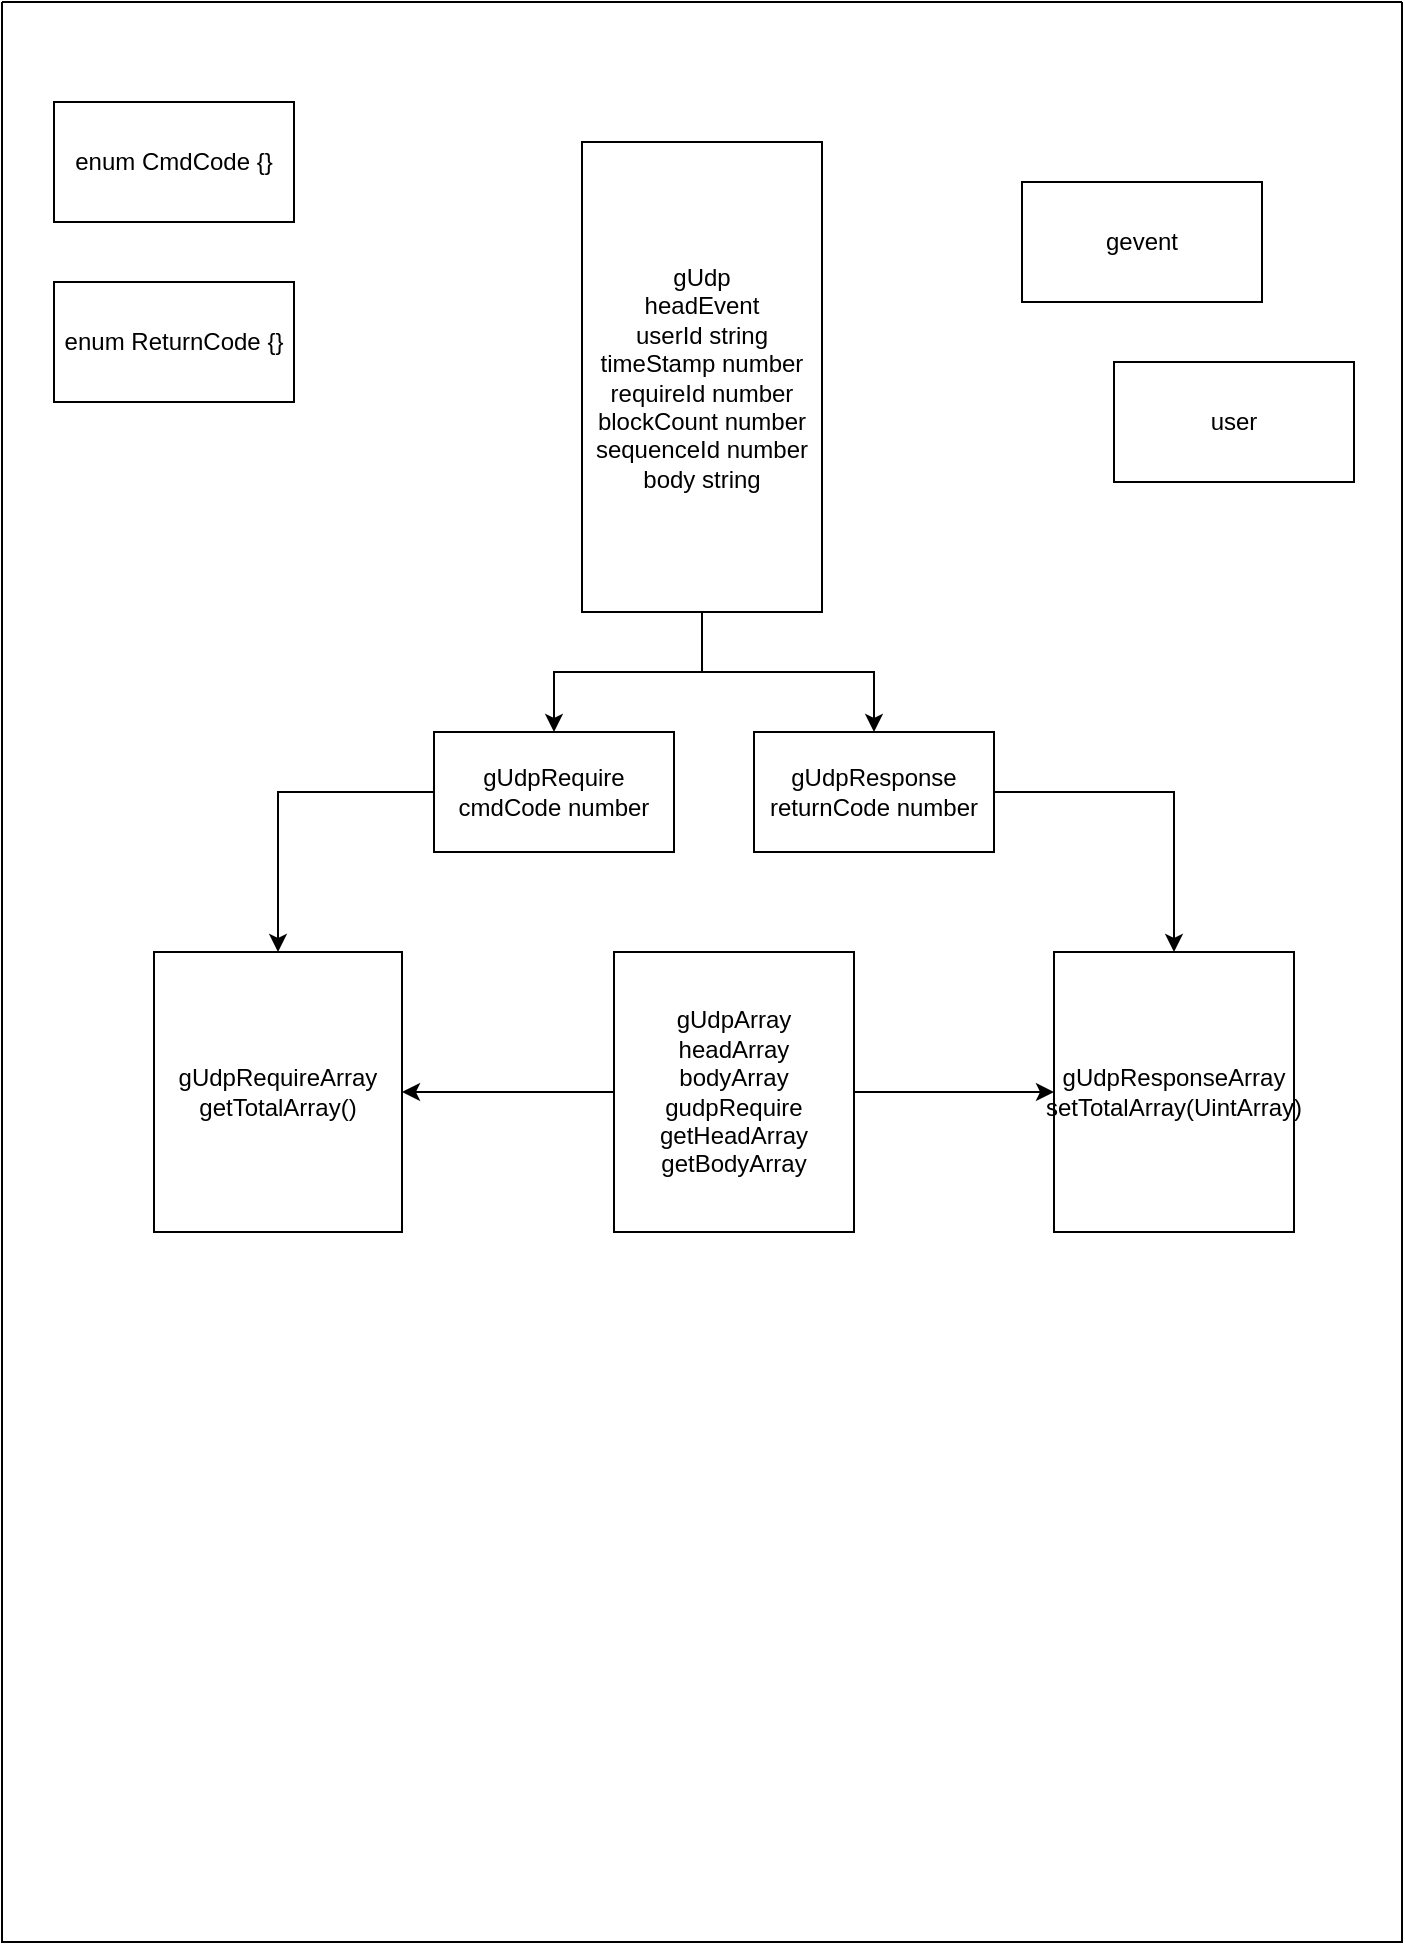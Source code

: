 <mxfile version="15.9.6" type="github">
  <diagram id="N8Edi52NSmTYdyOakT1O" name="Page-1">
    <mxGraphModel dx="1422" dy="754" grid="1" gridSize="10" guides="1" tooltips="1" connect="1" arrows="1" fold="1" page="1" pageScale="1" pageWidth="827" pageHeight="1169" math="0" shadow="0">
      <root>
        <mxCell id="0" />
        <mxCell id="1" parent="0" />
        <mxCell id="S61cnKSq_L1cPFYxwROf-4" value="" style="swimlane;startSize=0;" vertex="1" parent="1">
          <mxGeometry x="64" y="40" width="700" height="970" as="geometry" />
        </mxCell>
        <mxCell id="S61cnKSq_L1cPFYxwROf-8" value="user" style="rounded=0;whiteSpace=wrap;html=1;" vertex="1" parent="S61cnKSq_L1cPFYxwROf-4">
          <mxGeometry x="556" y="180" width="120" height="60" as="geometry" />
        </mxCell>
        <mxCell id="S61cnKSq_L1cPFYxwROf-32" style="edgeStyle=orthogonalEdgeStyle;rounded=0;orthogonalLoop=1;jettySize=auto;html=1;" edge="1" parent="S61cnKSq_L1cPFYxwROf-4" source="S61cnKSq_L1cPFYxwROf-9" target="S61cnKSq_L1cPFYxwROf-31">
          <mxGeometry relative="1" as="geometry" />
        </mxCell>
        <mxCell id="S61cnKSq_L1cPFYxwROf-39" style="edgeStyle=orthogonalEdgeStyle;rounded=0;orthogonalLoop=1;jettySize=auto;html=1;" edge="1" parent="S61cnKSq_L1cPFYxwROf-4" source="S61cnKSq_L1cPFYxwROf-9" target="S61cnKSq_L1cPFYxwROf-36">
          <mxGeometry relative="1" as="geometry" />
        </mxCell>
        <mxCell id="S61cnKSq_L1cPFYxwROf-9" value="gUdpArray&lt;br&gt;headArray&lt;br&gt;bodyArray&lt;br&gt;gudpRequire&lt;br&gt;getHeadArray&lt;br&gt;getBodyArray" style="rounded=0;whiteSpace=wrap;html=1;" vertex="1" parent="S61cnKSq_L1cPFYxwROf-4">
          <mxGeometry x="306" y="475" width="120" height="140" as="geometry" />
        </mxCell>
        <mxCell id="S61cnKSq_L1cPFYxwROf-10" value="gevent" style="rounded=0;whiteSpace=wrap;html=1;" vertex="1" parent="S61cnKSq_L1cPFYxwROf-4">
          <mxGeometry x="510" y="90" width="120" height="60" as="geometry" />
        </mxCell>
        <mxCell id="S61cnKSq_L1cPFYxwROf-34" style="edgeStyle=orthogonalEdgeStyle;rounded=0;orthogonalLoop=1;jettySize=auto;html=1;" edge="1" parent="S61cnKSq_L1cPFYxwROf-4" source="ttSso2FikDegnhqfddx3-4" target="S61cnKSq_L1cPFYxwROf-25">
          <mxGeometry relative="1" as="geometry" />
        </mxCell>
        <mxCell id="S61cnKSq_L1cPFYxwROf-35" style="edgeStyle=orthogonalEdgeStyle;rounded=0;orthogonalLoop=1;jettySize=auto;html=1;" edge="1" parent="S61cnKSq_L1cPFYxwROf-4" source="ttSso2FikDegnhqfddx3-4" target="S61cnKSq_L1cPFYxwROf-27">
          <mxGeometry relative="1" as="geometry" />
        </mxCell>
        <mxCell id="ttSso2FikDegnhqfddx3-4" value="gUdp&lt;br&gt;headEvent&lt;br&gt;userId string&lt;br&gt;timeStamp number&lt;br&gt;requireId number&lt;br&gt;blockCount number&lt;br&gt;sequenceId number&lt;br&gt;body string" style="rounded=0;whiteSpace=wrap;html=1;" parent="S61cnKSq_L1cPFYxwROf-4" vertex="1">
          <mxGeometry x="290" y="70" width="120" height="235" as="geometry" />
        </mxCell>
        <mxCell id="S61cnKSq_L1cPFYxwROf-33" style="edgeStyle=orthogonalEdgeStyle;rounded=0;orthogonalLoop=1;jettySize=auto;html=1;entryX=0.5;entryY=0;entryDx=0;entryDy=0;" edge="1" parent="S61cnKSq_L1cPFYxwROf-4" source="S61cnKSq_L1cPFYxwROf-25" target="S61cnKSq_L1cPFYxwROf-31">
          <mxGeometry relative="1" as="geometry" />
        </mxCell>
        <mxCell id="S61cnKSq_L1cPFYxwROf-25" value="&lt;span&gt;gUdpRequire&lt;br&gt;cmdCode number&lt;/span&gt;" style="rounded=0;whiteSpace=wrap;html=1;" vertex="1" parent="S61cnKSq_L1cPFYxwROf-4">
          <mxGeometry x="216" y="365" width="120" height="60" as="geometry" />
        </mxCell>
        <mxCell id="S61cnKSq_L1cPFYxwROf-37" style="edgeStyle=orthogonalEdgeStyle;rounded=0;orthogonalLoop=1;jettySize=auto;html=1;entryX=0.5;entryY=0;entryDx=0;entryDy=0;" edge="1" parent="S61cnKSq_L1cPFYxwROf-4" source="S61cnKSq_L1cPFYxwROf-27" target="S61cnKSq_L1cPFYxwROf-36">
          <mxGeometry relative="1" as="geometry" />
        </mxCell>
        <mxCell id="S61cnKSq_L1cPFYxwROf-27" value="&lt;span&gt;gUdpResponse&lt;br&gt;returnCode number&lt;/span&gt;" style="rounded=0;whiteSpace=wrap;html=1;" vertex="1" parent="S61cnKSq_L1cPFYxwROf-4">
          <mxGeometry x="376" y="365" width="120" height="60" as="geometry" />
        </mxCell>
        <mxCell id="S61cnKSq_L1cPFYxwROf-31" value="gUdpRequireArray&lt;br&gt;getTotalArray()" style="rounded=0;whiteSpace=wrap;html=1;" vertex="1" parent="S61cnKSq_L1cPFYxwROf-4">
          <mxGeometry x="76" y="475" width="124" height="140" as="geometry" />
        </mxCell>
        <mxCell id="S61cnKSq_L1cPFYxwROf-36" value="gUdpResponseArray&lt;br&gt;setTotalArray(UintArray)" style="rounded=0;whiteSpace=wrap;html=1;" vertex="1" parent="S61cnKSq_L1cPFYxwROf-4">
          <mxGeometry x="526" y="475" width="120" height="140" as="geometry" />
        </mxCell>
        <mxCell id="S61cnKSq_L1cPFYxwROf-40" value="enum CmdCode {}" style="rounded=0;whiteSpace=wrap;html=1;" vertex="1" parent="S61cnKSq_L1cPFYxwROf-4">
          <mxGeometry x="26" y="50" width="120" height="60" as="geometry" />
        </mxCell>
        <mxCell id="S61cnKSq_L1cPFYxwROf-41" value="enum ReturnCode {}" style="rounded=0;whiteSpace=wrap;html=1;" vertex="1" parent="S61cnKSq_L1cPFYxwROf-4">
          <mxGeometry x="26" y="140" width="120" height="60" as="geometry" />
        </mxCell>
      </root>
    </mxGraphModel>
  </diagram>
</mxfile>

